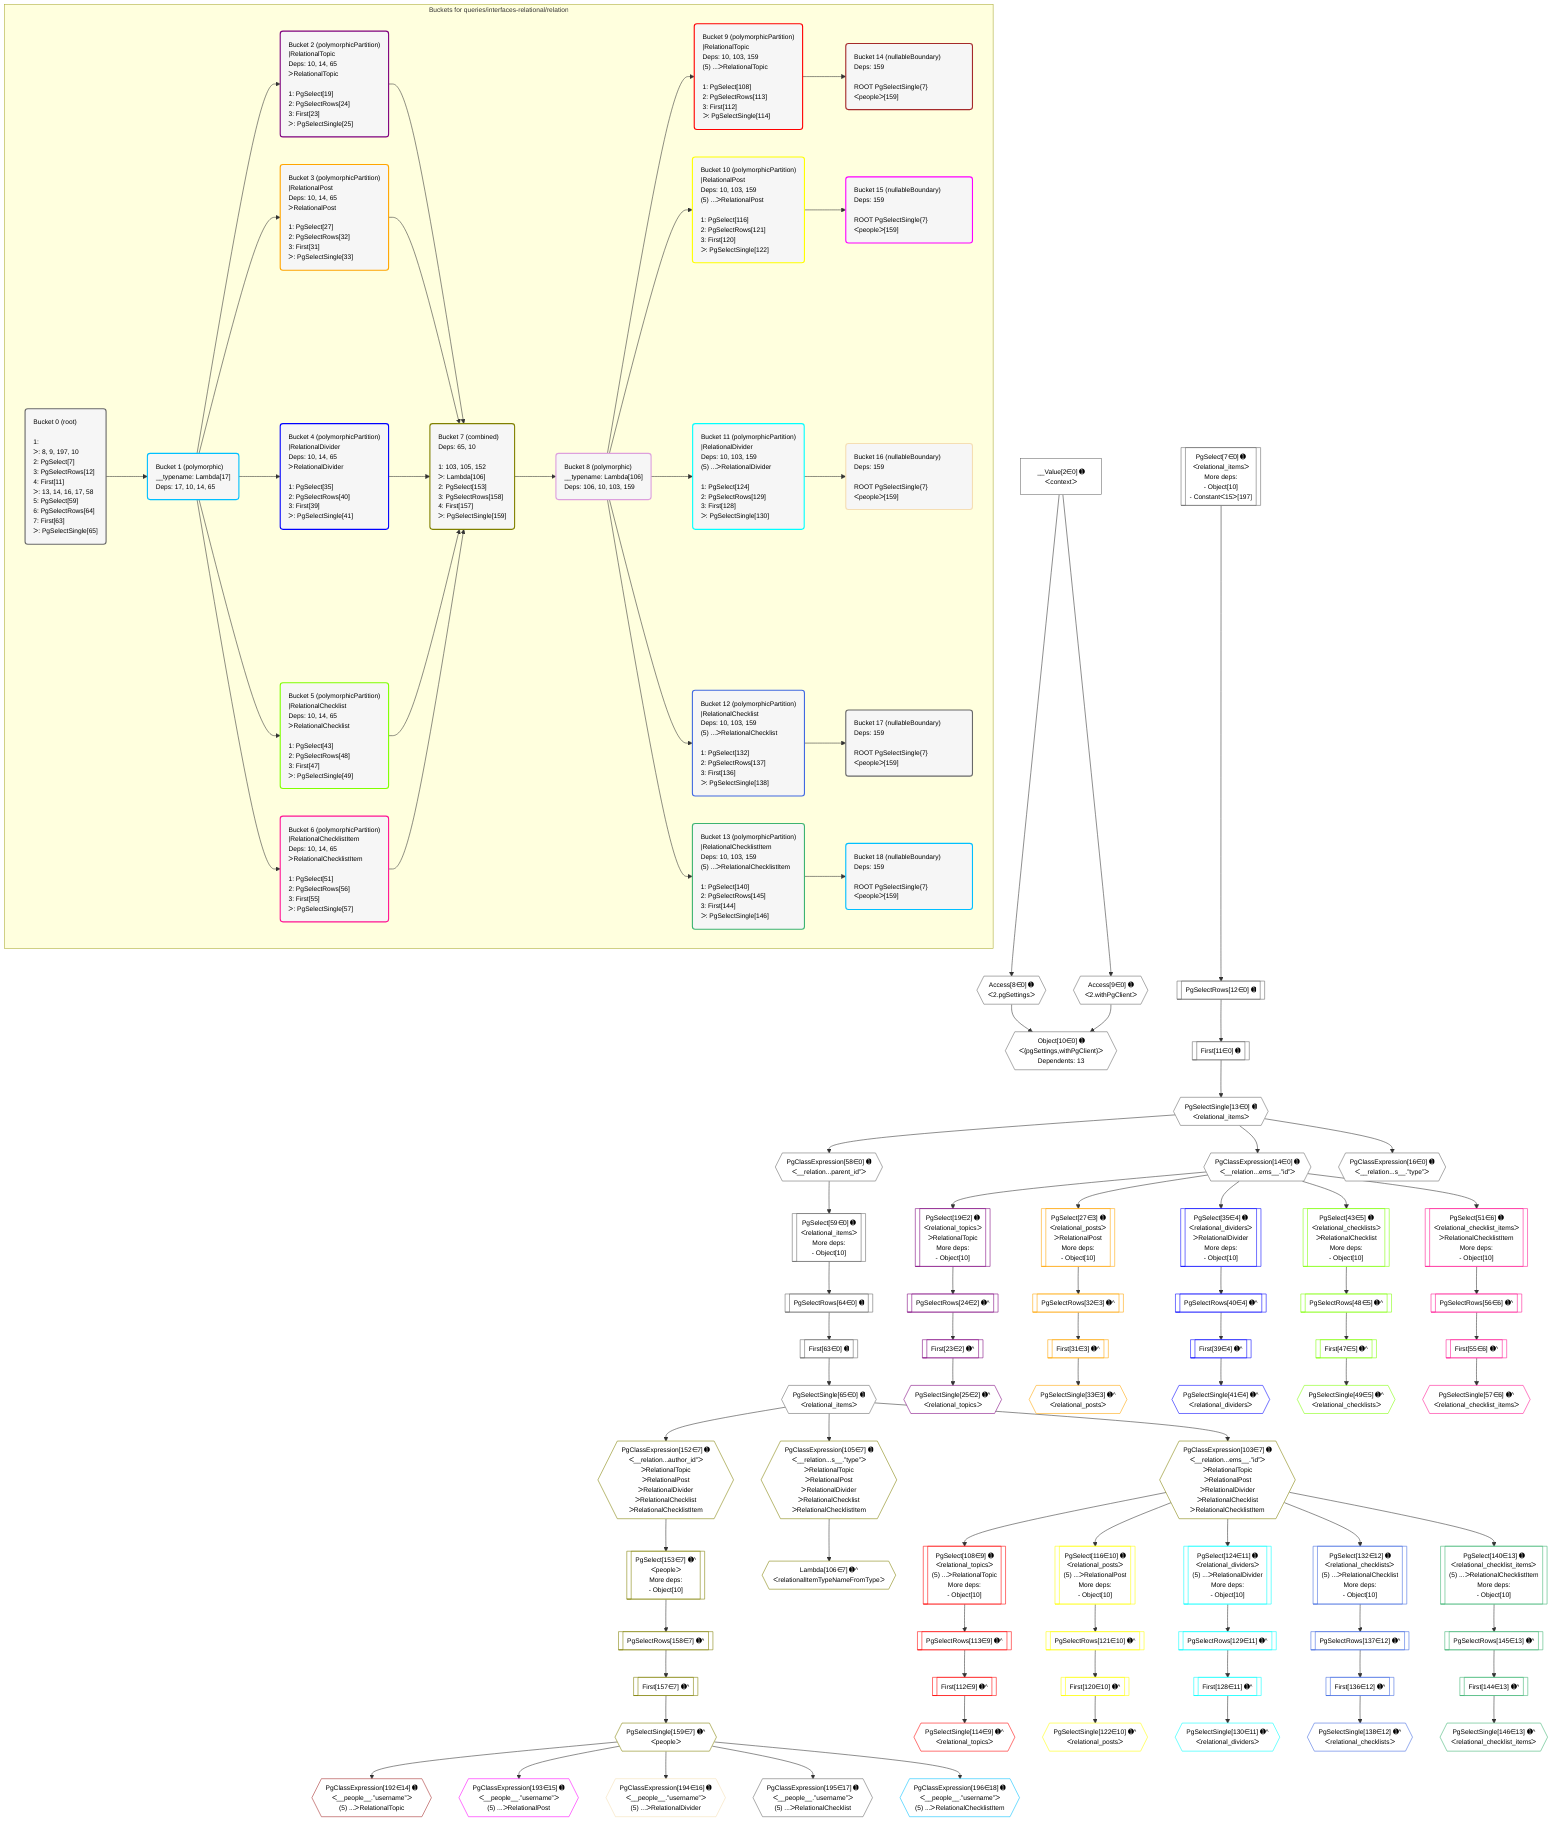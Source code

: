 %%{init: {'themeVariables': { 'fontSize': '12px'}}}%%
graph TD
    classDef path fill:#eee,stroke:#000,color:#000
    classDef plan fill:#fff,stroke-width:1px,color:#000
    classDef itemplan fill:#fff,stroke-width:2px,color:#000
    classDef unbatchedplan fill:#dff,stroke-width:1px,color:#000
    classDef sideeffectplan fill:#fcc,stroke-width:2px,color:#000
    classDef bucket fill:#f6f6f6,color:#000,stroke-width:2px,text-align:left

    subgraph "Buckets for queries/interfaces-relational/relation"
    Bucket0("Bucket 0 (root)<br /><br />1: <br />ᐳ: 8, 9, 197, 10<br />2: PgSelect[7]<br />3: PgSelectRows[12]<br />4: First[11]<br />ᐳ: 13, 14, 16, 17, 58<br />5: PgSelect[59]<br />6: PgSelectRows[64]<br />7: First[63]<br />ᐳ: PgSelectSingle[65]"):::bucket
    Bucket1("Bucket 1 (polymorphic)<br />__typename: Lambda[17]<br />Deps: 17, 10, 14, 65"):::bucket
    Bucket2("Bucket 2 (polymorphicPartition)<br />|RelationalTopic<br />Deps: 10, 14, 65<br />ᐳRelationalTopic<br /><br />1: PgSelect[19]<br />2: PgSelectRows[24]<br />3: First[23]<br />ᐳ: PgSelectSingle[25]"):::bucket
    Bucket3("Bucket 3 (polymorphicPartition)<br />|RelationalPost<br />Deps: 10, 14, 65<br />ᐳRelationalPost<br /><br />1: PgSelect[27]<br />2: PgSelectRows[32]<br />3: First[31]<br />ᐳ: PgSelectSingle[33]"):::bucket
    Bucket4("Bucket 4 (polymorphicPartition)<br />|RelationalDivider<br />Deps: 10, 14, 65<br />ᐳRelationalDivider<br /><br />1: PgSelect[35]<br />2: PgSelectRows[40]<br />3: First[39]<br />ᐳ: PgSelectSingle[41]"):::bucket
    Bucket5("Bucket 5 (polymorphicPartition)<br />|RelationalChecklist<br />Deps: 10, 14, 65<br />ᐳRelationalChecklist<br /><br />1: PgSelect[43]<br />2: PgSelectRows[48]<br />3: First[47]<br />ᐳ: PgSelectSingle[49]"):::bucket
    Bucket6("Bucket 6 (polymorphicPartition)<br />|RelationalChecklistItem<br />Deps: 10, 14, 65<br />ᐳRelationalChecklistItem<br /><br />1: PgSelect[51]<br />2: PgSelectRows[56]<br />3: First[55]<br />ᐳ: PgSelectSingle[57]"):::bucket
    Bucket7("Bucket 7 (combined)<br />Deps: 65, 10<br /><br />1: 103, 105, 152<br />ᐳ: Lambda[106]<br />2: PgSelect[153]<br />3: PgSelectRows[158]<br />4: First[157]<br />ᐳ: PgSelectSingle[159]"):::bucket
    Bucket8("Bucket 8 (polymorphic)<br />__typename: Lambda[106]<br />Deps: 106, 10, 103, 159"):::bucket
    Bucket9("Bucket 9 (polymorphicPartition)<br />|RelationalTopic<br />Deps: 10, 103, 159<br />(5) ...ᐳRelationalTopic<br /><br />1: PgSelect[108]<br />2: PgSelectRows[113]<br />3: First[112]<br />ᐳ: PgSelectSingle[114]"):::bucket
    Bucket10("Bucket 10 (polymorphicPartition)<br />|RelationalPost<br />Deps: 10, 103, 159<br />(5) ...ᐳRelationalPost<br /><br />1: PgSelect[116]<br />2: PgSelectRows[121]<br />3: First[120]<br />ᐳ: PgSelectSingle[122]"):::bucket
    Bucket11("Bucket 11 (polymorphicPartition)<br />|RelationalDivider<br />Deps: 10, 103, 159<br />(5) ...ᐳRelationalDivider<br /><br />1: PgSelect[124]<br />2: PgSelectRows[129]<br />3: First[128]<br />ᐳ: PgSelectSingle[130]"):::bucket
    Bucket12("Bucket 12 (polymorphicPartition)<br />|RelationalChecklist<br />Deps: 10, 103, 159<br />(5) ...ᐳRelationalChecklist<br /><br />1: PgSelect[132]<br />2: PgSelectRows[137]<br />3: First[136]<br />ᐳ: PgSelectSingle[138]"):::bucket
    Bucket13("Bucket 13 (polymorphicPartition)<br />|RelationalChecklistItem<br />Deps: 10, 103, 159<br />(5) ...ᐳRelationalChecklistItem<br /><br />1: PgSelect[140]<br />2: PgSelectRows[145]<br />3: First[144]<br />ᐳ: PgSelectSingle[146]"):::bucket
    Bucket14("Bucket 14 (nullableBoundary)<br />Deps: 159<br /><br />ROOT PgSelectSingle{7}ᐸpeopleᐳ[159]"):::bucket
    Bucket15("Bucket 15 (nullableBoundary)<br />Deps: 159<br /><br />ROOT PgSelectSingle{7}ᐸpeopleᐳ[159]"):::bucket
    Bucket16("Bucket 16 (nullableBoundary)<br />Deps: 159<br /><br />ROOT PgSelectSingle{7}ᐸpeopleᐳ[159]"):::bucket
    Bucket17("Bucket 17 (nullableBoundary)<br />Deps: 159<br /><br />ROOT PgSelectSingle{7}ᐸpeopleᐳ[159]"):::bucket
    Bucket18("Bucket 18 (nullableBoundary)<br />Deps: 159<br /><br />ROOT PgSelectSingle{7}ᐸpeopleᐳ[159]"):::bucket
    end
    Bucket0 --> Bucket1
    Bucket1 --> Bucket2 & Bucket3 & Bucket4 & Bucket5 & Bucket6
    Bucket2 --> Bucket7
    Bucket3 --> Bucket7
    Bucket4 --> Bucket7
    Bucket5 --> Bucket7
    Bucket6 --> Bucket7
    Bucket7 --> Bucket8
    Bucket8 --> Bucket9 & Bucket10 & Bucket11 & Bucket12 & Bucket13
    Bucket9 --> Bucket14
    Bucket10 --> Bucket15
    Bucket11 --> Bucket16
    Bucket12 --> Bucket17
    Bucket13 --> Bucket18

    %% plan dependencies
    PgSelect7[["PgSelect[7∈0] ➊<br />ᐸrelational_itemsᐳ<br />More deps:<br />- Object[10]<br />- Constantᐸ15ᐳ[197]"]]:::plan
    Object10{{"Object[10∈0] ➊<br />ᐸ{pgSettings,withPgClient}ᐳ<br />Dependents: 13"}}:::plan
    Access8{{"Access[8∈0] ➊<br />ᐸ2.pgSettingsᐳ"}}:::plan
    Access9{{"Access[9∈0] ➊<br />ᐸ2.withPgClientᐳ"}}:::plan
    Access8 & Access9 --> Object10
    PgSelect59[["PgSelect[59∈0] ➊<br />ᐸrelational_itemsᐳ<br />More deps:<br />- Object[10]"]]:::plan
    PgClassExpression58{{"PgClassExpression[58∈0] ➊<br />ᐸ__relation...parent_id”ᐳ"}}:::plan
    PgClassExpression58 --> PgSelect59
    __Value2["__Value[2∈0] ➊<br />ᐸcontextᐳ"]:::plan
    __Value2 --> Access8
    __Value2 --> Access9
    First11[["First[11∈0] ➊"]]:::plan
    PgSelectRows12[["PgSelectRows[12∈0] ➊"]]:::plan
    PgSelectRows12 --> First11
    PgSelect7 --> PgSelectRows12
    PgSelectSingle13{{"PgSelectSingle[13∈0] ➊<br />ᐸrelational_itemsᐳ"}}:::plan
    First11 --> PgSelectSingle13
    PgClassExpression14{{"PgClassExpression[14∈0] ➊<br />ᐸ__relation...ems__.”id”ᐳ"}}:::plan
    PgSelectSingle13 --> PgClassExpression14
    PgClassExpression16{{"PgClassExpression[16∈0] ➊<br />ᐸ__relation...s__.”type”ᐳ"}}:::plan
    PgSelectSingle13 --> PgClassExpression16
    PgSelectSingle13 --> PgClassExpression58
    First63[["First[63∈0] ➊"]]:::plan
    PgSelectRows64[["PgSelectRows[64∈0] ➊"]]:::plan
    PgSelectRows64 --> First63
    PgSelect59 --> PgSelectRows64
    PgSelectSingle65{{"PgSelectSingle[65∈0] ➊<br />ᐸrelational_itemsᐳ"}}:::plan
    First63 --> PgSelectSingle65
    PgSelect19[["PgSelect[19∈2] ➊<br />ᐸrelational_topicsᐳ<br />ᐳRelationalTopic<br />More deps:<br />- Object[10]"]]:::plan
    PgClassExpression14 --> PgSelect19
    First23[["First[23∈2] ➊^"]]:::plan
    PgSelectRows24[["PgSelectRows[24∈2] ➊^"]]:::plan
    PgSelectRows24 --> First23
    PgSelect19 --> PgSelectRows24
    PgSelectSingle25{{"PgSelectSingle[25∈2] ➊^<br />ᐸrelational_topicsᐳ"}}:::plan
    First23 --> PgSelectSingle25
    PgSelect27[["PgSelect[27∈3] ➊<br />ᐸrelational_postsᐳ<br />ᐳRelationalPost<br />More deps:<br />- Object[10]"]]:::plan
    PgClassExpression14 --> PgSelect27
    First31[["First[31∈3] ➊^"]]:::plan
    PgSelectRows32[["PgSelectRows[32∈3] ➊^"]]:::plan
    PgSelectRows32 --> First31
    PgSelect27 --> PgSelectRows32
    PgSelectSingle33{{"PgSelectSingle[33∈3] ➊^<br />ᐸrelational_postsᐳ"}}:::plan
    First31 --> PgSelectSingle33
    PgSelect35[["PgSelect[35∈4] ➊<br />ᐸrelational_dividersᐳ<br />ᐳRelationalDivider<br />More deps:<br />- Object[10]"]]:::plan
    PgClassExpression14 --> PgSelect35
    First39[["First[39∈4] ➊^"]]:::plan
    PgSelectRows40[["PgSelectRows[40∈4] ➊^"]]:::plan
    PgSelectRows40 --> First39
    PgSelect35 --> PgSelectRows40
    PgSelectSingle41{{"PgSelectSingle[41∈4] ➊^<br />ᐸrelational_dividersᐳ"}}:::plan
    First39 --> PgSelectSingle41
    PgSelect43[["PgSelect[43∈5] ➊<br />ᐸrelational_checklistsᐳ<br />ᐳRelationalChecklist<br />More deps:<br />- Object[10]"]]:::plan
    PgClassExpression14 --> PgSelect43
    First47[["First[47∈5] ➊^"]]:::plan
    PgSelectRows48[["PgSelectRows[48∈5] ➊^"]]:::plan
    PgSelectRows48 --> First47
    PgSelect43 --> PgSelectRows48
    PgSelectSingle49{{"PgSelectSingle[49∈5] ➊^<br />ᐸrelational_checklistsᐳ"}}:::plan
    First47 --> PgSelectSingle49
    PgSelect51[["PgSelect[51∈6] ➊<br />ᐸrelational_checklist_itemsᐳ<br />ᐳRelationalChecklistItem<br />More deps:<br />- Object[10]"]]:::plan
    PgClassExpression14 --> PgSelect51
    First55[["First[55∈6] ➊^"]]:::plan
    PgSelectRows56[["PgSelectRows[56∈6] ➊^"]]:::plan
    PgSelectRows56 --> First55
    PgSelect51 --> PgSelectRows56
    PgSelectSingle57{{"PgSelectSingle[57∈6] ➊^<br />ᐸrelational_checklist_itemsᐳ"}}:::plan
    First55 --> PgSelectSingle57
    PgSelect153[["PgSelect[153∈7] ➊^<br />ᐸpeopleᐳ<br />More deps:<br />- Object[10]"]]:::plan
    PgClassExpression152{{"PgClassExpression[152∈7] ➊<br />ᐸ__relation...author_id”ᐳ<br />ᐳRelationalTopic<br />ᐳRelationalPost<br />ᐳRelationalDivider<br />ᐳRelationalChecklist<br />ᐳRelationalChecklistItem"}}:::plan
    PgClassExpression152 --> PgSelect153
    PgClassExpression103{{"PgClassExpression[103∈7] ➊<br />ᐸ__relation...ems__.”id”ᐳ<br />ᐳRelationalTopic<br />ᐳRelationalPost<br />ᐳRelationalDivider<br />ᐳRelationalChecklist<br />ᐳRelationalChecklistItem"}}:::plan
    PgSelectSingle65 --> PgClassExpression103
    PgClassExpression105{{"PgClassExpression[105∈7] ➊<br />ᐸ__relation...s__.”type”ᐳ<br />ᐳRelationalTopic<br />ᐳRelationalPost<br />ᐳRelationalDivider<br />ᐳRelationalChecklist<br />ᐳRelationalChecklistItem"}}:::plan
    PgSelectSingle65 --> PgClassExpression105
    Lambda106{{"Lambda[106∈7] ➊^<br />ᐸrelationalItemTypeNameFromTypeᐳ"}}:::plan
    PgClassExpression105 --> Lambda106
    PgSelectSingle65 --> PgClassExpression152
    First157[["First[157∈7] ➊^"]]:::plan
    PgSelectRows158[["PgSelectRows[158∈7] ➊^"]]:::plan
    PgSelectRows158 --> First157
    PgSelect153 --> PgSelectRows158
    PgSelectSingle159{{"PgSelectSingle[159∈7] ➊^<br />ᐸpeopleᐳ"}}:::plan
    First157 --> PgSelectSingle159
    PgSelect108[["PgSelect[108∈9] ➊<br />ᐸrelational_topicsᐳ<br />(5) ...ᐳRelationalTopic<br />More deps:<br />- Object[10]"]]:::plan
    PgClassExpression103 --> PgSelect108
    First112[["First[112∈9] ➊^"]]:::plan
    PgSelectRows113[["PgSelectRows[113∈9] ➊^"]]:::plan
    PgSelectRows113 --> First112
    PgSelect108 --> PgSelectRows113
    PgSelectSingle114{{"PgSelectSingle[114∈9] ➊^<br />ᐸrelational_topicsᐳ"}}:::plan
    First112 --> PgSelectSingle114
    PgSelect116[["PgSelect[116∈10] ➊<br />ᐸrelational_postsᐳ<br />(5) ...ᐳRelationalPost<br />More deps:<br />- Object[10]"]]:::plan
    PgClassExpression103 --> PgSelect116
    First120[["First[120∈10] ➊^"]]:::plan
    PgSelectRows121[["PgSelectRows[121∈10] ➊^"]]:::plan
    PgSelectRows121 --> First120
    PgSelect116 --> PgSelectRows121
    PgSelectSingle122{{"PgSelectSingle[122∈10] ➊^<br />ᐸrelational_postsᐳ"}}:::plan
    First120 --> PgSelectSingle122
    PgSelect124[["PgSelect[124∈11] ➊<br />ᐸrelational_dividersᐳ<br />(5) ...ᐳRelationalDivider<br />More deps:<br />- Object[10]"]]:::plan
    PgClassExpression103 --> PgSelect124
    First128[["First[128∈11] ➊^"]]:::plan
    PgSelectRows129[["PgSelectRows[129∈11] ➊^"]]:::plan
    PgSelectRows129 --> First128
    PgSelect124 --> PgSelectRows129
    PgSelectSingle130{{"PgSelectSingle[130∈11] ➊^<br />ᐸrelational_dividersᐳ"}}:::plan
    First128 --> PgSelectSingle130
    PgSelect132[["PgSelect[132∈12] ➊<br />ᐸrelational_checklistsᐳ<br />(5) ...ᐳRelationalChecklist<br />More deps:<br />- Object[10]"]]:::plan
    PgClassExpression103 --> PgSelect132
    First136[["First[136∈12] ➊^"]]:::plan
    PgSelectRows137[["PgSelectRows[137∈12] ➊^"]]:::plan
    PgSelectRows137 --> First136
    PgSelect132 --> PgSelectRows137
    PgSelectSingle138{{"PgSelectSingle[138∈12] ➊^<br />ᐸrelational_checklistsᐳ"}}:::plan
    First136 --> PgSelectSingle138
    PgSelect140[["PgSelect[140∈13] ➊<br />ᐸrelational_checklist_itemsᐳ<br />(5) ...ᐳRelationalChecklistItem<br />More deps:<br />- Object[10]"]]:::plan
    PgClassExpression103 --> PgSelect140
    First144[["First[144∈13] ➊^"]]:::plan
    PgSelectRows145[["PgSelectRows[145∈13] ➊^"]]:::plan
    PgSelectRows145 --> First144
    PgSelect140 --> PgSelectRows145
    PgSelectSingle146{{"PgSelectSingle[146∈13] ➊^<br />ᐸrelational_checklist_itemsᐳ"}}:::plan
    First144 --> PgSelectSingle146
    PgClassExpression192{{"PgClassExpression[192∈14] ➊<br />ᐸ__people__.”username”ᐳ<br />(5) ...ᐳRelationalTopic"}}:::plan
    PgSelectSingle159 --> PgClassExpression192
    PgClassExpression193{{"PgClassExpression[193∈15] ➊<br />ᐸ__people__.”username”ᐳ<br />(5) ...ᐳRelationalPost"}}:::plan
    PgSelectSingle159 --> PgClassExpression193
    PgClassExpression194{{"PgClassExpression[194∈16] ➊<br />ᐸ__people__.”username”ᐳ<br />(5) ...ᐳRelationalDivider"}}:::plan
    PgSelectSingle159 --> PgClassExpression194
    PgClassExpression195{{"PgClassExpression[195∈17] ➊<br />ᐸ__people__.”username”ᐳ<br />(5) ...ᐳRelationalChecklist"}}:::plan
    PgSelectSingle159 --> PgClassExpression195
    PgClassExpression196{{"PgClassExpression[196∈18] ➊<br />ᐸ__people__.”username”ᐳ<br />(5) ...ᐳRelationalChecklistItem"}}:::plan
    PgSelectSingle159 --> PgClassExpression196

    %% define steps
    classDef bucket0 stroke:#696969
    class Bucket0,__Value2,PgSelect7,Access8,Access9,Object10,First11,PgSelectRows12,PgSelectSingle13,PgClassExpression14,PgClassExpression16,PgClassExpression58,PgSelect59,First63,PgSelectRows64,PgSelectSingle65 bucket0
    classDef bucket1 stroke:#00bfff
    class Bucket1 bucket1
    classDef bucket2 stroke:#7f007f
    class Bucket2,PgSelect19,First23,PgSelectRows24,PgSelectSingle25 bucket2
    classDef bucket3 stroke:#ffa500
    class Bucket3,PgSelect27,First31,PgSelectRows32,PgSelectSingle33 bucket3
    classDef bucket4 stroke:#0000ff
    class Bucket4,PgSelect35,First39,PgSelectRows40,PgSelectSingle41 bucket4
    classDef bucket5 stroke:#7fff00
    class Bucket5,PgSelect43,First47,PgSelectRows48,PgSelectSingle49 bucket5
    classDef bucket6 stroke:#ff1493
    class Bucket6,PgSelect51,First55,PgSelectRows56,PgSelectSingle57 bucket6
    classDef bucket7 stroke:#808000
    class Bucket7,PgClassExpression103,PgClassExpression105,Lambda106,PgClassExpression152,PgSelect153,First157,PgSelectRows158,PgSelectSingle159 bucket7
    classDef bucket8 stroke:#dda0dd
    class Bucket8 bucket8
    classDef bucket9 stroke:#ff0000
    class Bucket9,PgSelect108,First112,PgSelectRows113,PgSelectSingle114 bucket9
    classDef bucket10 stroke:#ffff00
    class Bucket10,PgSelect116,First120,PgSelectRows121,PgSelectSingle122 bucket10
    classDef bucket11 stroke:#00ffff
    class Bucket11,PgSelect124,First128,PgSelectRows129,PgSelectSingle130 bucket11
    classDef bucket12 stroke:#4169e1
    class Bucket12,PgSelect132,First136,PgSelectRows137,PgSelectSingle138 bucket12
    classDef bucket13 stroke:#3cb371
    class Bucket13,PgSelect140,First144,PgSelectRows145,PgSelectSingle146 bucket13
    classDef bucket14 stroke:#a52a2a
    class Bucket14,PgClassExpression192 bucket14
    classDef bucket15 stroke:#ff00ff
    class Bucket15,PgClassExpression193 bucket15
    classDef bucket16 stroke:#f5deb3
    class Bucket16,PgClassExpression194 bucket16
    classDef bucket17 stroke:#696969
    class Bucket17,PgClassExpression195 bucket17
    classDef bucket18 stroke:#00bfff
    class Bucket18,PgClassExpression196 bucket18